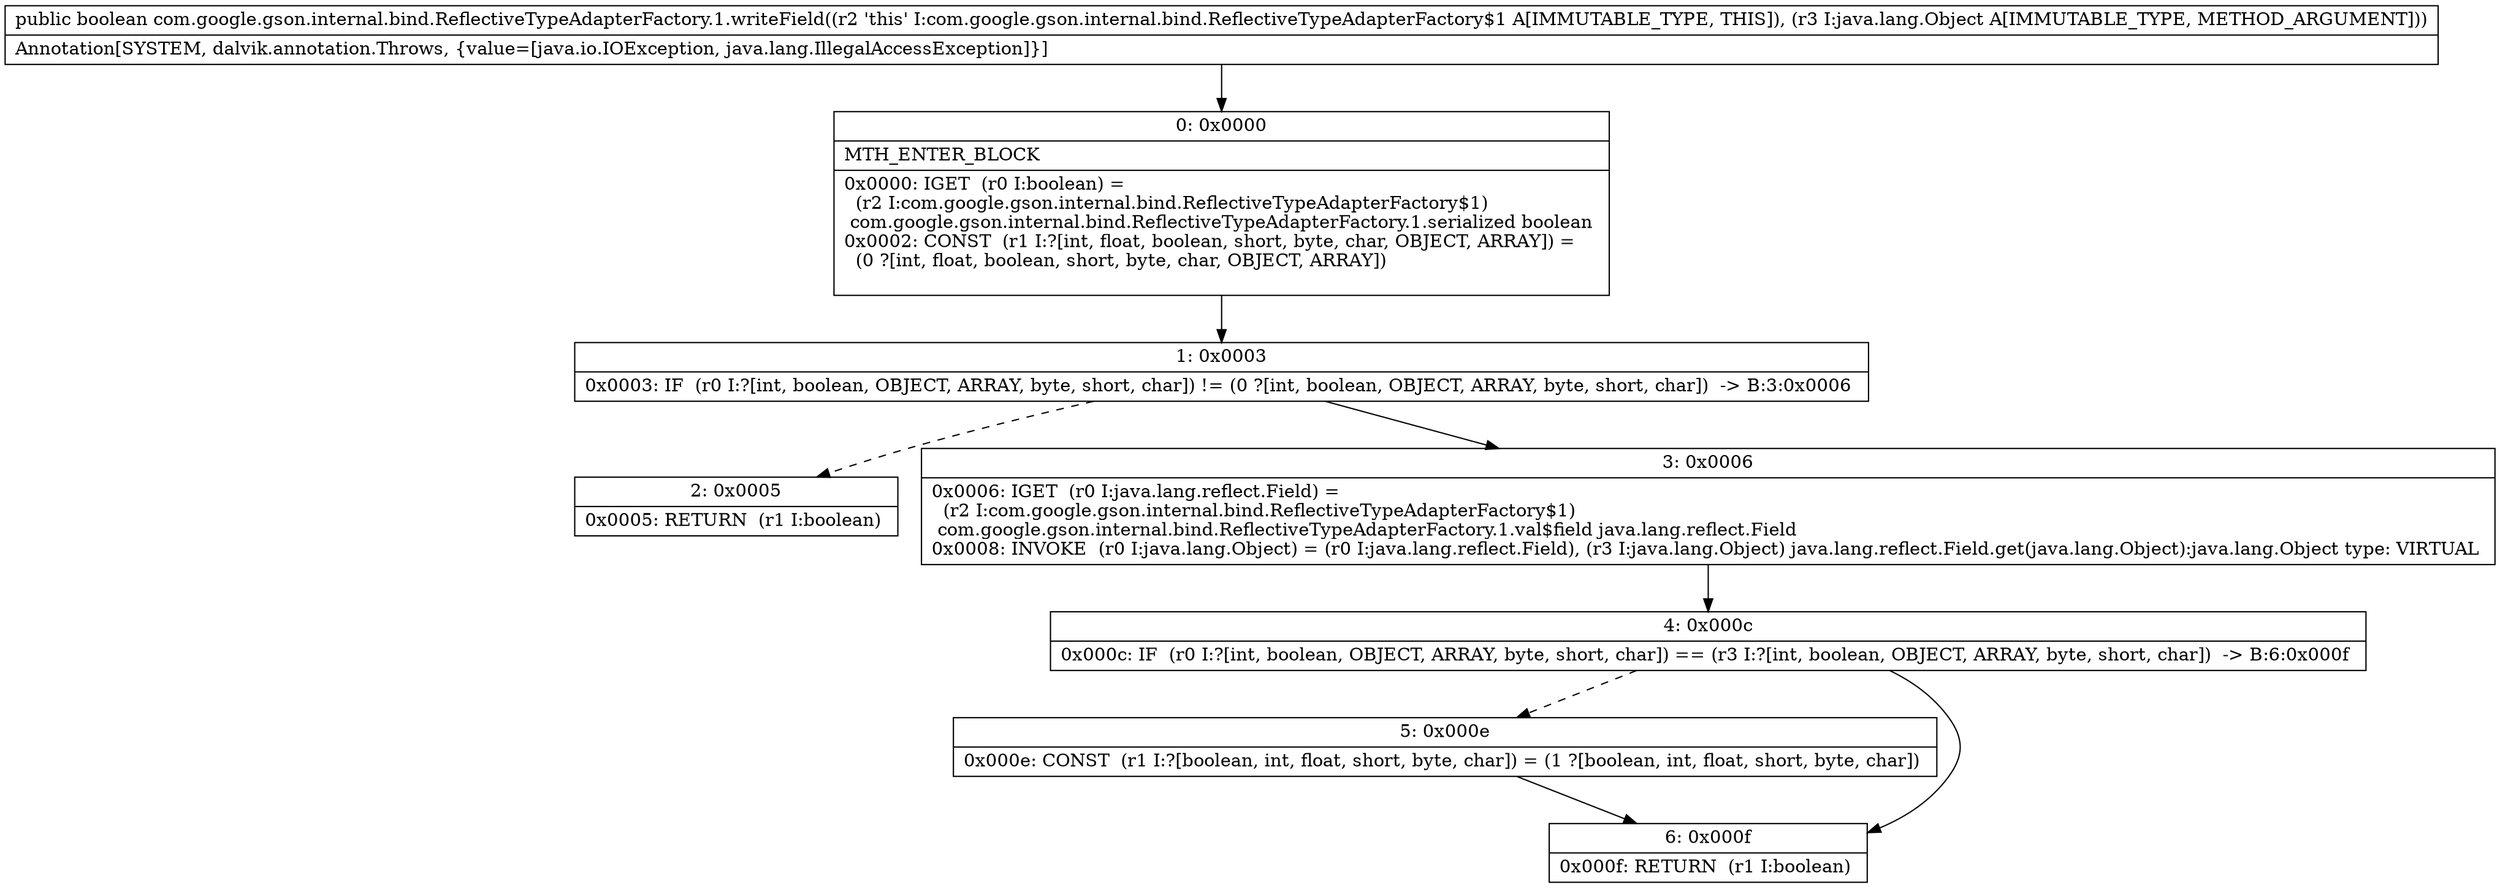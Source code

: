 digraph "CFG forcom.google.gson.internal.bind.ReflectiveTypeAdapterFactory.1.writeField(Ljava\/lang\/Object;)Z" {
Node_0 [shape=record,label="{0\:\ 0x0000|MTH_ENTER_BLOCK\l|0x0000: IGET  (r0 I:boolean) = \l  (r2 I:com.google.gson.internal.bind.ReflectiveTypeAdapterFactory$1)\l com.google.gson.internal.bind.ReflectiveTypeAdapterFactory.1.serialized boolean \l0x0002: CONST  (r1 I:?[int, float, boolean, short, byte, char, OBJECT, ARRAY]) = \l  (0 ?[int, float, boolean, short, byte, char, OBJECT, ARRAY])\l \l}"];
Node_1 [shape=record,label="{1\:\ 0x0003|0x0003: IF  (r0 I:?[int, boolean, OBJECT, ARRAY, byte, short, char]) != (0 ?[int, boolean, OBJECT, ARRAY, byte, short, char])  \-\> B:3:0x0006 \l}"];
Node_2 [shape=record,label="{2\:\ 0x0005|0x0005: RETURN  (r1 I:boolean) \l}"];
Node_3 [shape=record,label="{3\:\ 0x0006|0x0006: IGET  (r0 I:java.lang.reflect.Field) = \l  (r2 I:com.google.gson.internal.bind.ReflectiveTypeAdapterFactory$1)\l com.google.gson.internal.bind.ReflectiveTypeAdapterFactory.1.val$field java.lang.reflect.Field \l0x0008: INVOKE  (r0 I:java.lang.Object) = (r0 I:java.lang.reflect.Field), (r3 I:java.lang.Object) java.lang.reflect.Field.get(java.lang.Object):java.lang.Object type: VIRTUAL \l}"];
Node_4 [shape=record,label="{4\:\ 0x000c|0x000c: IF  (r0 I:?[int, boolean, OBJECT, ARRAY, byte, short, char]) == (r3 I:?[int, boolean, OBJECT, ARRAY, byte, short, char])  \-\> B:6:0x000f \l}"];
Node_5 [shape=record,label="{5\:\ 0x000e|0x000e: CONST  (r1 I:?[boolean, int, float, short, byte, char]) = (1 ?[boolean, int, float, short, byte, char]) \l}"];
Node_6 [shape=record,label="{6\:\ 0x000f|0x000f: RETURN  (r1 I:boolean) \l}"];
MethodNode[shape=record,label="{public boolean com.google.gson.internal.bind.ReflectiveTypeAdapterFactory.1.writeField((r2 'this' I:com.google.gson.internal.bind.ReflectiveTypeAdapterFactory$1 A[IMMUTABLE_TYPE, THIS]), (r3 I:java.lang.Object A[IMMUTABLE_TYPE, METHOD_ARGUMENT]))  | Annotation[SYSTEM, dalvik.annotation.Throws, \{value=[java.io.IOException, java.lang.IllegalAccessException]\}]\l}"];
MethodNode -> Node_0;
Node_0 -> Node_1;
Node_1 -> Node_2[style=dashed];
Node_1 -> Node_3;
Node_3 -> Node_4;
Node_4 -> Node_5[style=dashed];
Node_4 -> Node_6;
Node_5 -> Node_6;
}

